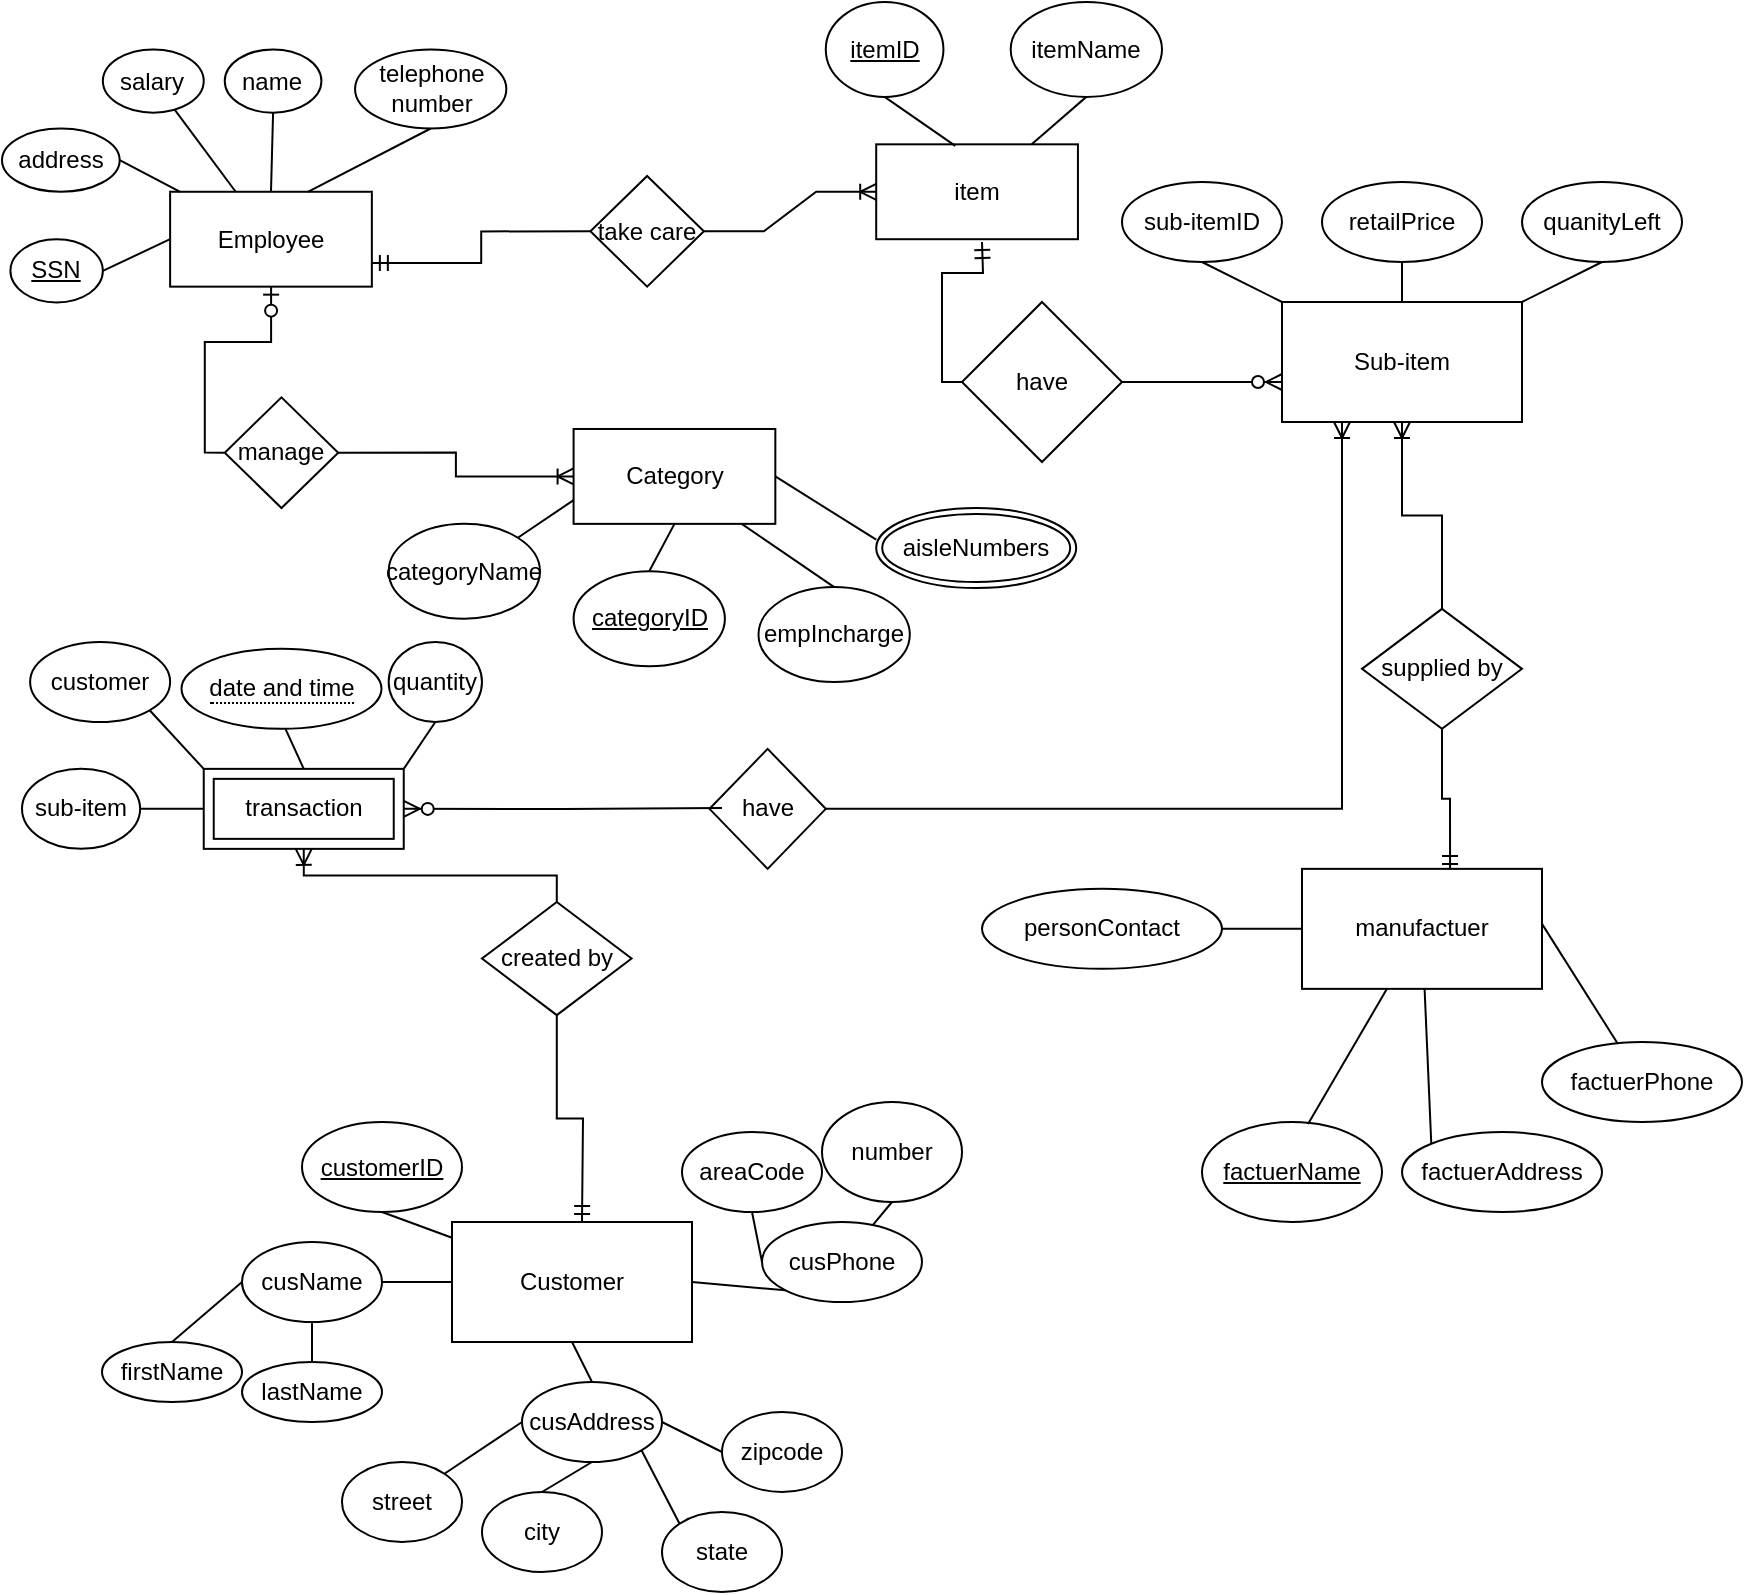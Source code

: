 <mxfile version="20.8.23" type="github">
  <diagram name="Page-1" id="Hb8jT13U7dK3vNpKudgU">
    <mxGraphModel dx="1853" dy="621" grid="1" gridSize="10" guides="1" tooltips="1" connect="1" arrows="1" fold="1" page="1" pageScale="1" pageWidth="827" pageHeight="1169" math="0" shadow="0">
      <root>
        <mxCell id="0" />
        <mxCell id="1" parent="0" />
        <mxCell id="pVPWwBX25Paq45T395zx-11" value="" style="group" parent="1" vertex="1" connectable="0">
          <mxGeometry x="-250" y="100" width="280" height="140" as="geometry" />
        </mxCell>
        <mxCell id="pVPWwBX25Paq45T395zx-3" value="Sub-item" style="rounded=0;whiteSpace=wrap;html=1;" parent="pVPWwBX25Paq45T395zx-11" vertex="1">
          <mxGeometry x="80" y="60" width="120" height="60" as="geometry" />
        </mxCell>
        <mxCell id="pVPWwBX25Paq45T395zx-4" value="sub-itemID" style="ellipse;whiteSpace=wrap;html=1;" parent="pVPWwBX25Paq45T395zx-11" vertex="1">
          <mxGeometry width="80" height="40" as="geometry" />
        </mxCell>
        <mxCell id="pVPWwBX25Paq45T395zx-6" value="retailPrice" style="ellipse;whiteSpace=wrap;html=1;" parent="pVPWwBX25Paq45T395zx-11" vertex="1">
          <mxGeometry x="100" width="80" height="40" as="geometry" />
        </mxCell>
        <mxCell id="pVPWwBX25Paq45T395zx-7" value="quanityLeft" style="ellipse;whiteSpace=wrap;html=1;" parent="pVPWwBX25Paq45T395zx-11" vertex="1">
          <mxGeometry x="200" width="80" height="40" as="geometry" />
        </mxCell>
        <mxCell id="pVPWwBX25Paq45T395zx-8" value="" style="endArrow=none;html=1;rounded=0;exitX=0.5;exitY=1;exitDx=0;exitDy=0;entryX=0;entryY=0;entryDx=0;entryDy=0;" parent="pVPWwBX25Paq45T395zx-11" source="pVPWwBX25Paq45T395zx-4" target="pVPWwBX25Paq45T395zx-3" edge="1">
          <mxGeometry width="50" height="50" relative="1" as="geometry">
            <mxPoint x="210" y="20" as="sourcePoint" />
            <mxPoint x="260" y="-30" as="targetPoint" />
          </mxGeometry>
        </mxCell>
        <mxCell id="pVPWwBX25Paq45T395zx-9" value="" style="endArrow=none;html=1;rounded=0;exitX=0.5;exitY=1;exitDx=0;exitDy=0;" parent="pVPWwBX25Paq45T395zx-11" source="pVPWwBX25Paq45T395zx-6" target="pVPWwBX25Paq45T395zx-3" edge="1">
          <mxGeometry width="50" height="50" relative="1" as="geometry">
            <mxPoint x="210" y="20" as="sourcePoint" />
            <mxPoint x="260" y="-30" as="targetPoint" />
          </mxGeometry>
        </mxCell>
        <mxCell id="pVPWwBX25Paq45T395zx-10" value="" style="endArrow=none;html=1;rounded=0;exitX=1;exitY=0;exitDx=0;exitDy=0;entryX=0.5;entryY=1;entryDx=0;entryDy=0;" parent="pVPWwBX25Paq45T395zx-11" source="pVPWwBX25Paq45T395zx-3" target="pVPWwBX25Paq45T395zx-7" edge="1">
          <mxGeometry width="50" height="50" relative="1" as="geometry">
            <mxPoint x="210" y="20" as="sourcePoint" />
            <mxPoint x="260" y="-30" as="targetPoint" />
          </mxGeometry>
        </mxCell>
        <mxCell id="0UYlGUulBKd7WWGCyMar-32" value="" style="group" parent="1" vertex="1" connectable="0">
          <mxGeometry x="-760.0" y="560" width="430" height="245" as="geometry" />
        </mxCell>
        <mxCell id="0UYlGUulBKd7WWGCyMar-1" value="Customer" style="rounded=0;whiteSpace=wrap;html=1;" parent="0UYlGUulBKd7WWGCyMar-32" vertex="1">
          <mxGeometry x="175" y="60" width="120" height="60" as="geometry" />
        </mxCell>
        <mxCell id="0UYlGUulBKd7WWGCyMar-2" value="&lt;u&gt;customerID&lt;/u&gt;" style="ellipse;whiteSpace=wrap;html=1;" parent="0UYlGUulBKd7WWGCyMar-32" vertex="1">
          <mxGeometry x="100" y="10" width="80" height="45" as="geometry" />
        </mxCell>
        <mxCell id="0UYlGUulBKd7WWGCyMar-3" value="cusName" style="ellipse;whiteSpace=wrap;html=1;" parent="0UYlGUulBKd7WWGCyMar-32" vertex="1">
          <mxGeometry x="70" y="70" width="70" height="40" as="geometry" />
        </mxCell>
        <mxCell id="0UYlGUulBKd7WWGCyMar-5" value="cusAddress" style="ellipse;whiteSpace=wrap;html=1;" parent="0UYlGUulBKd7WWGCyMar-32" vertex="1">
          <mxGeometry x="210" y="140" width="70" height="40" as="geometry" />
        </mxCell>
        <mxCell id="0UYlGUulBKd7WWGCyMar-6" value="cusPhone" style="ellipse;whiteSpace=wrap;html=1;" parent="0UYlGUulBKd7WWGCyMar-32" vertex="1">
          <mxGeometry x="330" y="60" width="80" height="40" as="geometry" />
        </mxCell>
        <mxCell id="0UYlGUulBKd7WWGCyMar-8" value="" style="endArrow=none;html=1;rounded=0;exitX=1;exitY=0.5;exitDx=0;exitDy=0;entryX=0;entryY=0.5;entryDx=0;entryDy=0;" parent="0UYlGUulBKd7WWGCyMar-32" source="0UYlGUulBKd7WWGCyMar-3" target="0UYlGUulBKd7WWGCyMar-1" edge="1">
          <mxGeometry width="50" height="50" relative="1" as="geometry">
            <mxPoint x="120" y="-70" as="sourcePoint" />
            <mxPoint x="170" y="-120" as="targetPoint" />
          </mxGeometry>
        </mxCell>
        <mxCell id="0UYlGUulBKd7WWGCyMar-10" value="" style="endArrow=none;html=1;rounded=0;exitX=0.5;exitY=1;exitDx=0;exitDy=0;" parent="0UYlGUulBKd7WWGCyMar-32" source="0UYlGUulBKd7WWGCyMar-2" target="0UYlGUulBKd7WWGCyMar-1" edge="1">
          <mxGeometry width="50" height="50" relative="1" as="geometry">
            <mxPoint x="120" y="-70" as="sourcePoint" />
            <mxPoint x="170" y="-120" as="targetPoint" />
          </mxGeometry>
        </mxCell>
        <mxCell id="0UYlGUulBKd7WWGCyMar-12" value="" style="endArrow=none;html=1;rounded=0;exitX=0.5;exitY=0;exitDx=0;exitDy=0;entryX=0.5;entryY=1;entryDx=0;entryDy=0;" parent="0UYlGUulBKd7WWGCyMar-32" source="0UYlGUulBKd7WWGCyMar-5" target="0UYlGUulBKd7WWGCyMar-1" edge="1">
          <mxGeometry width="50" height="50" relative="1" as="geometry">
            <mxPoint x="120" y="-70" as="sourcePoint" />
            <mxPoint x="170" y="-120" as="targetPoint" />
          </mxGeometry>
        </mxCell>
        <mxCell id="0UYlGUulBKd7WWGCyMar-13" value="" style="endArrow=none;html=1;rounded=0;entryX=1;entryY=0.5;entryDx=0;entryDy=0;exitX=0;exitY=1;exitDx=0;exitDy=0;" parent="0UYlGUulBKd7WWGCyMar-32" source="0UYlGUulBKd7WWGCyMar-6" target="0UYlGUulBKd7WWGCyMar-1" edge="1">
          <mxGeometry width="50" height="50" relative="1" as="geometry">
            <mxPoint x="340" y="90" as="sourcePoint" />
            <mxPoint x="170" y="-120" as="targetPoint" />
          </mxGeometry>
        </mxCell>
        <mxCell id="0UYlGUulBKd7WWGCyMar-14" value="firstName" style="ellipse;whiteSpace=wrap;html=1;" parent="0UYlGUulBKd7WWGCyMar-32" vertex="1">
          <mxGeometry y="120" width="70" height="30" as="geometry" />
        </mxCell>
        <mxCell id="0UYlGUulBKd7WWGCyMar-16" value="lastName" style="ellipse;whiteSpace=wrap;html=1;" parent="0UYlGUulBKd7WWGCyMar-32" vertex="1">
          <mxGeometry x="70" y="130" width="70" height="30" as="geometry" />
        </mxCell>
        <mxCell id="0UYlGUulBKd7WWGCyMar-17" value="" style="endArrow=none;html=1;rounded=0;exitX=0.5;exitY=0;exitDx=0;exitDy=0;entryX=0;entryY=0.5;entryDx=0;entryDy=0;" parent="0UYlGUulBKd7WWGCyMar-32" source="0UYlGUulBKd7WWGCyMar-14" target="0UYlGUulBKd7WWGCyMar-3" edge="1">
          <mxGeometry width="50" height="50" relative="1" as="geometry">
            <mxPoint x="120" y="-70" as="sourcePoint" />
            <mxPoint x="170" y="-120" as="targetPoint" />
          </mxGeometry>
        </mxCell>
        <mxCell id="0UYlGUulBKd7WWGCyMar-18" value="" style="endArrow=none;html=1;rounded=0;entryX=0.5;entryY=1;entryDx=0;entryDy=0;" parent="0UYlGUulBKd7WWGCyMar-32" source="0UYlGUulBKd7WWGCyMar-16" target="0UYlGUulBKd7WWGCyMar-3" edge="1">
          <mxGeometry width="50" height="50" relative="1" as="geometry">
            <mxPoint x="120" y="-70" as="sourcePoint" />
            <mxPoint x="170" y="-120" as="targetPoint" />
          </mxGeometry>
        </mxCell>
        <mxCell id="0UYlGUulBKd7WWGCyMar-19" value="street" style="ellipse;whiteSpace=wrap;html=1;" parent="0UYlGUulBKd7WWGCyMar-32" vertex="1">
          <mxGeometry x="120" y="180" width="60" height="40" as="geometry" />
        </mxCell>
        <mxCell id="0UYlGUulBKd7WWGCyMar-20" value="city" style="ellipse;whiteSpace=wrap;html=1;" parent="0UYlGUulBKd7WWGCyMar-32" vertex="1">
          <mxGeometry x="190" y="195" width="60" height="40" as="geometry" />
        </mxCell>
        <mxCell id="0UYlGUulBKd7WWGCyMar-21" value="state" style="ellipse;whiteSpace=wrap;html=1;" parent="0UYlGUulBKd7WWGCyMar-32" vertex="1">
          <mxGeometry x="280" y="205" width="60" height="40" as="geometry" />
        </mxCell>
        <mxCell id="0UYlGUulBKd7WWGCyMar-23" value="zipcode" style="ellipse;whiteSpace=wrap;html=1;" parent="0UYlGUulBKd7WWGCyMar-32" vertex="1">
          <mxGeometry x="310" y="155" width="60" height="40" as="geometry" />
        </mxCell>
        <mxCell id="0UYlGUulBKd7WWGCyMar-24" value="" style="endArrow=none;html=1;rounded=0;exitX=0;exitY=0;exitDx=0;exitDy=0;entryX=1;entryY=1;entryDx=0;entryDy=0;" parent="0UYlGUulBKd7WWGCyMar-32" source="0UYlGUulBKd7WWGCyMar-21" target="0UYlGUulBKd7WWGCyMar-5" edge="1">
          <mxGeometry width="50" height="50" relative="1" as="geometry">
            <mxPoint x="120" y="130" as="sourcePoint" />
            <mxPoint x="270" y="180" as="targetPoint" />
          </mxGeometry>
        </mxCell>
        <mxCell id="0UYlGUulBKd7WWGCyMar-25" value="" style="endArrow=none;html=1;rounded=0;exitX=0.5;exitY=0;exitDx=0;exitDy=0;entryX=0.5;entryY=1;entryDx=0;entryDy=0;" parent="0UYlGUulBKd7WWGCyMar-32" source="0UYlGUulBKd7WWGCyMar-20" target="0UYlGUulBKd7WWGCyMar-5" edge="1">
          <mxGeometry width="50" height="50" relative="1" as="geometry">
            <mxPoint x="120" y="130" as="sourcePoint" />
            <mxPoint x="170" y="80" as="targetPoint" />
          </mxGeometry>
        </mxCell>
        <mxCell id="0UYlGUulBKd7WWGCyMar-26" value="" style="endArrow=none;html=1;rounded=0;entryX=0;entryY=0.5;entryDx=0;entryDy=0;" parent="0UYlGUulBKd7WWGCyMar-32" source="0UYlGUulBKd7WWGCyMar-19" target="0UYlGUulBKd7WWGCyMar-5" edge="1">
          <mxGeometry width="50" height="50" relative="1" as="geometry">
            <mxPoint x="120" y="130" as="sourcePoint" />
            <mxPoint x="170" y="80" as="targetPoint" />
          </mxGeometry>
        </mxCell>
        <mxCell id="0UYlGUulBKd7WWGCyMar-27" value="" style="endArrow=none;html=1;rounded=0;exitX=0;exitY=0.5;exitDx=0;exitDy=0;entryX=1;entryY=0.5;entryDx=0;entryDy=0;" parent="0UYlGUulBKd7WWGCyMar-32" source="0UYlGUulBKd7WWGCyMar-23" target="0UYlGUulBKd7WWGCyMar-5" edge="1">
          <mxGeometry width="50" height="50" relative="1" as="geometry">
            <mxPoint x="120" y="130" as="sourcePoint" />
            <mxPoint x="170" y="80" as="targetPoint" />
          </mxGeometry>
        </mxCell>
        <mxCell id="0UYlGUulBKd7WWGCyMar-28" value="areaCode" style="ellipse;whiteSpace=wrap;html=1;" parent="0UYlGUulBKd7WWGCyMar-32" vertex="1">
          <mxGeometry x="290" y="15" width="70" height="40" as="geometry" />
        </mxCell>
        <mxCell id="0UYlGUulBKd7WWGCyMar-29" value="number" style="ellipse;whiteSpace=wrap;html=1;" parent="0UYlGUulBKd7WWGCyMar-32" vertex="1">
          <mxGeometry x="360" width="70" height="50" as="geometry" />
        </mxCell>
        <mxCell id="0UYlGUulBKd7WWGCyMar-30" value="" style="endArrow=none;html=1;rounded=0;exitX=0.5;exitY=1;exitDx=0;exitDy=0;entryX=0;entryY=0.5;entryDx=0;entryDy=0;" parent="0UYlGUulBKd7WWGCyMar-32" source="0UYlGUulBKd7WWGCyMar-28" target="0UYlGUulBKd7WWGCyMar-6" edge="1">
          <mxGeometry width="50" height="50" relative="1" as="geometry">
            <mxPoint x="120" y="130" as="sourcePoint" />
            <mxPoint x="170" y="80" as="targetPoint" />
          </mxGeometry>
        </mxCell>
        <mxCell id="0UYlGUulBKd7WWGCyMar-31" value="" style="endArrow=none;html=1;rounded=0;exitX=0.5;exitY=1;exitDx=0;exitDy=0;" parent="0UYlGUulBKd7WWGCyMar-32" source="0UYlGUulBKd7WWGCyMar-29" target="0UYlGUulBKd7WWGCyMar-6" edge="1">
          <mxGeometry width="50" height="50" relative="1" as="geometry">
            <mxPoint x="120" y="130" as="sourcePoint" />
            <mxPoint x="170" y="80" as="targetPoint" />
          </mxGeometry>
        </mxCell>
        <mxCell id="_CNHDKaY29BKCdkUsdy_-1" value="Employee&lt;br&gt;" style="rounded=0;whiteSpace=wrap;html=1;movable=0;resizable=0;rotatable=0;deletable=0;editable=0;locked=1;connectable=0;" parent="1" vertex="1">
          <mxGeometry x="-725.942" y="104.884" width="100.87" height="47.442" as="geometry" />
        </mxCell>
        <mxCell id="_CNHDKaY29BKCdkUsdy_-2" value="&lt;u&gt;SSN&lt;/u&gt;" style="ellipse;whiteSpace=wrap;html=1;movable=0;resizable=0;rotatable=0;deletable=0;editable=0;locked=1;connectable=0;" parent="1" vertex="1">
          <mxGeometry x="-805.797" y="128.605" width="46.232" height="31.628" as="geometry" />
        </mxCell>
        <mxCell id="_CNHDKaY29BKCdkUsdy_-3" value="salary&lt;br&gt;" style="ellipse;whiteSpace=wrap;html=1;movable=0;resizable=0;rotatable=0;deletable=0;editable=0;locked=1;connectable=0;" parent="1" vertex="1">
          <mxGeometry x="-759.565" y="33.721" width="50.435" height="31.628" as="geometry" />
        </mxCell>
        <mxCell id="_CNHDKaY29BKCdkUsdy_-4" value="name" style="ellipse;whiteSpace=wrap;html=1;movable=0;resizable=0;rotatable=0;deletable=0;editable=0;locked=1;connectable=0;" parent="1" vertex="1">
          <mxGeometry x="-698.623" y="33.721" width="48.333" height="31.628" as="geometry" />
        </mxCell>
        <mxCell id="_CNHDKaY29BKCdkUsdy_-5" value="telephone &lt;br&gt;number" style="ellipse;whiteSpace=wrap;html=1;movable=0;resizable=0;rotatable=0;deletable=0;editable=0;locked=1;connectable=0;" parent="1" vertex="1">
          <mxGeometry x="-633.478" y="33.721" width="75.652" height="39.535" as="geometry" />
        </mxCell>
        <mxCell id="_CNHDKaY29BKCdkUsdy_-6" value="address" style="ellipse;whiteSpace=wrap;html=1;movable=0;resizable=0;rotatable=0;deletable=0;editable=0;locked=1;connectable=0;" parent="1" vertex="1">
          <mxGeometry x="-810" y="73.256" width="58.841" height="31.628" as="geometry" />
        </mxCell>
        <mxCell id="_CNHDKaY29BKCdkUsdy_-26" value="" style="endArrow=none;html=1;rounded=0;exitX=1;exitY=0.5;exitDx=0;exitDy=0;entryX=0;entryY=0.5;entryDx=0;entryDy=0;movable=0;resizable=0;rotatable=0;deletable=0;editable=0;locked=1;connectable=0;" parent="1" source="_CNHDKaY29BKCdkUsdy_-2" target="_CNHDKaY29BKCdkUsdy_-1" edge="1">
          <mxGeometry width="50" height="50" relative="1" as="geometry">
            <mxPoint x="-381.304" y="231.395" as="sourcePoint" />
            <mxPoint x="-339.275" y="191.86" as="targetPoint" />
          </mxGeometry>
        </mxCell>
        <mxCell id="_CNHDKaY29BKCdkUsdy_-27" value="" style="endArrow=none;html=1;rounded=0;exitX=1;exitY=0.5;exitDx=0;exitDy=0;movable=0;resizable=0;rotatable=0;deletable=0;editable=0;locked=1;connectable=0;" parent="1" source="_CNHDKaY29BKCdkUsdy_-6" target="_CNHDKaY29BKCdkUsdy_-1" edge="1">
          <mxGeometry width="50" height="50" relative="1" as="geometry">
            <mxPoint x="-381.304" y="231.395" as="sourcePoint" />
            <mxPoint x="-339.275" y="191.86" as="targetPoint" />
          </mxGeometry>
        </mxCell>
        <mxCell id="_CNHDKaY29BKCdkUsdy_-29" value="" style="endArrow=none;html=1;rounded=0;movable=0;resizable=0;rotatable=0;deletable=0;editable=0;locked=1;connectable=0;" parent="1" source="_CNHDKaY29BKCdkUsdy_-3" target="_CNHDKaY29BKCdkUsdy_-1" edge="1">
          <mxGeometry width="50" height="50" relative="1" as="geometry">
            <mxPoint x="-381.304" y="231.395" as="sourcePoint" />
            <mxPoint x="-339.275" y="191.86" as="targetPoint" />
          </mxGeometry>
        </mxCell>
        <mxCell id="_CNHDKaY29BKCdkUsdy_-30" value="" style="endArrow=none;html=1;rounded=0;exitX=0.5;exitY=1;exitDx=0;exitDy=0;entryX=0.5;entryY=0;entryDx=0;entryDy=0;movable=0;resizable=0;rotatable=0;deletable=0;editable=0;locked=1;connectable=0;" parent="1" source="_CNHDKaY29BKCdkUsdy_-4" target="_CNHDKaY29BKCdkUsdy_-1" edge="1">
          <mxGeometry width="50" height="50" relative="1" as="geometry">
            <mxPoint x="-381.304" y="231.395" as="sourcePoint" />
            <mxPoint x="-339.275" y="191.86" as="targetPoint" />
          </mxGeometry>
        </mxCell>
        <mxCell id="_CNHDKaY29BKCdkUsdy_-31" value="" style="endArrow=none;html=1;rounded=0;entryX=0.683;entryY=0;entryDx=0;entryDy=0;entryPerimeter=0;exitX=0.5;exitY=1;exitDx=0;exitDy=0;movable=0;resizable=0;rotatable=0;deletable=0;editable=0;locked=1;connectable=0;" parent="1" source="_CNHDKaY29BKCdkUsdy_-5" target="_CNHDKaY29BKCdkUsdy_-1" edge="1">
          <mxGeometry width="50" height="50" relative="1" as="geometry">
            <mxPoint x="-608.261" y="73.256" as="sourcePoint" />
            <mxPoint x="-339.275" y="191.86" as="targetPoint" />
          </mxGeometry>
        </mxCell>
        <mxCell id="_CNHDKaY29BKCdkUsdy_-32" value="Category" style="rounded=0;whiteSpace=wrap;html=1;movable=0;resizable=0;rotatable=0;deletable=0;editable=0;locked=1;connectable=0;" parent="1" vertex="1">
          <mxGeometry x="-524.203" y="223.488" width="100.87" height="47.442" as="geometry" />
        </mxCell>
        <mxCell id="_CNHDKaY29BKCdkUsdy_-33" value="&lt;u&gt;categoryID&lt;/u&gt;" style="ellipse;whiteSpace=wrap;html=1;movable=0;resizable=0;rotatable=0;deletable=0;editable=0;locked=1;connectable=0;" parent="1" vertex="1">
          <mxGeometry x="-524.203" y="294.651" width="75.652" height="47.442" as="geometry" />
        </mxCell>
        <mxCell id="_CNHDKaY29BKCdkUsdy_-34" value="categoryName" style="ellipse;whiteSpace=wrap;html=1;movable=0;resizable=0;rotatable=0;deletable=0;editable=0;locked=1;connectable=0;" parent="1" vertex="1">
          <mxGeometry x="-616.667" y="270.93" width="75.652" height="47.442" as="geometry" />
        </mxCell>
        <mxCell id="_CNHDKaY29BKCdkUsdy_-35" value="empIncharge" style="ellipse;whiteSpace=wrap;html=1;movable=0;resizable=0;rotatable=0;deletable=0;editable=0;locked=1;connectable=0;" parent="1" vertex="1">
          <mxGeometry x="-431.739" y="302.558" width="75.652" height="47.442" as="geometry" />
        </mxCell>
        <mxCell id="_CNHDKaY29BKCdkUsdy_-41" value="" style="endArrow=none;html=1;rounded=0;exitX=1;exitY=0;exitDx=0;exitDy=0;entryX=0;entryY=0.75;entryDx=0;entryDy=0;movable=0;resizable=0;rotatable=0;deletable=0;editable=0;locked=1;connectable=0;" parent="1" source="_CNHDKaY29BKCdkUsdy_-34" target="_CNHDKaY29BKCdkUsdy_-32" edge="1">
          <mxGeometry width="50" height="50" relative="1" as="geometry">
            <mxPoint x="-448.551" y="357.907" as="sourcePoint" />
            <mxPoint x="-406.522" y="318.372" as="targetPoint" />
          </mxGeometry>
        </mxCell>
        <mxCell id="_CNHDKaY29BKCdkUsdy_-43" value="" style="endArrow=none;html=1;rounded=0;exitX=0.5;exitY=0;exitDx=0;exitDy=0;entryX=0.5;entryY=1;entryDx=0;entryDy=0;movable=0;resizable=0;rotatable=0;deletable=0;editable=0;locked=1;connectable=0;" parent="1" source="_CNHDKaY29BKCdkUsdy_-33" target="_CNHDKaY29BKCdkUsdy_-32" edge="1">
          <mxGeometry width="50" height="50" relative="1" as="geometry">
            <mxPoint x="-448.551" y="357.907" as="sourcePoint" />
            <mxPoint x="-406.522" y="318.372" as="targetPoint" />
          </mxGeometry>
        </mxCell>
        <mxCell id="_CNHDKaY29BKCdkUsdy_-44" value="" style="endArrow=none;html=1;rounded=0;exitX=0.5;exitY=0;exitDx=0;exitDy=0;movable=0;resizable=0;rotatable=0;deletable=0;editable=0;locked=1;connectable=0;" parent="1" source="_CNHDKaY29BKCdkUsdy_-35" edge="1">
          <mxGeometry width="50" height="50" relative="1" as="geometry">
            <mxPoint x="-448.551" y="357.907" as="sourcePoint" />
            <mxPoint x="-440.145" y="270.93" as="targetPoint" />
          </mxGeometry>
        </mxCell>
        <mxCell id="_CNHDKaY29BKCdkUsdy_-45" value="" style="endArrow=none;html=1;rounded=0;exitX=0;exitY=0.5;exitDx=0;exitDy=0;entryX=1;entryY=0.5;entryDx=0;entryDy=0;movable=0;resizable=0;rotatable=0;deletable=0;editable=0;locked=1;connectable=0;" parent="1" target="_CNHDKaY29BKCdkUsdy_-32" edge="1">
          <mxGeometry width="50" height="50" relative="1" as="geometry">
            <mxPoint x="-372.899" y="278.837" as="sourcePoint" />
            <mxPoint x="-406.522" y="318.372" as="targetPoint" />
          </mxGeometry>
        </mxCell>
        <mxCell id="_CNHDKaY29BKCdkUsdy_-46" value="manage" style="rhombus;whiteSpace=wrap;html=1;movable=0;resizable=0;rotatable=0;deletable=0;editable=0;locked=1;connectable=0;" parent="1" vertex="1">
          <mxGeometry x="-698.623" y="207.674" width="56.739" height="55.349" as="geometry" />
        </mxCell>
        <mxCell id="_CNHDKaY29BKCdkUsdy_-47" value="" style="edgeStyle=orthogonalEdgeStyle;fontSize=12;html=1;endArrow=ERoneToMany;rounded=0;exitX=1;exitY=0.5;exitDx=0;exitDy=0;entryX=0;entryY=0.5;entryDx=0;entryDy=0;movable=0;resizable=0;rotatable=0;deletable=0;editable=0;locked=1;connectable=0;" parent="1" source="_CNHDKaY29BKCdkUsdy_-46" target="_CNHDKaY29BKCdkUsdy_-32" edge="1">
          <mxGeometry width="100" height="100" relative="1" as="geometry">
            <mxPoint x="-406.522" y="215.581" as="sourcePoint" />
            <mxPoint x="-583.043" y="247.209" as="targetPoint" />
            <Array as="points">
              <mxPoint x="-583.043" y="235.349" />
              <mxPoint x="-583.043" y="247.209" />
            </Array>
          </mxGeometry>
        </mxCell>
        <mxCell id="_CNHDKaY29BKCdkUsdy_-53" value="" style="edgeStyle=orthogonalEdgeStyle;fontSize=12;html=1;endArrow=ERzeroToOne;endFill=1;rounded=0;exitX=0;exitY=0.5;exitDx=0;exitDy=0;movable=0;resizable=0;rotatable=0;deletable=0;editable=0;locked=1;connectable=0;" parent="1" source="_CNHDKaY29BKCdkUsdy_-46" target="_CNHDKaY29BKCdkUsdy_-1" edge="1">
          <mxGeometry width="100" height="100" relative="1" as="geometry">
            <mxPoint x="-406.522" y="278.837" as="sourcePoint" />
            <mxPoint x="-322.464" y="199.767" as="targetPoint" />
          </mxGeometry>
        </mxCell>
        <mxCell id="_CNHDKaY29BKCdkUsdy_-54" value="item" style="rounded=0;whiteSpace=wrap;html=1;movable=0;resizable=0;rotatable=0;deletable=0;editable=0;locked=1;connectable=0;" parent="1" vertex="1">
          <mxGeometry x="-372.899" y="81.163" width="100.87" height="47.442" as="geometry" />
        </mxCell>
        <mxCell id="_CNHDKaY29BKCdkUsdy_-55" value="itemName" style="ellipse;whiteSpace=wrap;html=1;movable=0;resizable=0;rotatable=0;deletable=0;editable=0;locked=1;connectable=0;" parent="1" vertex="1">
          <mxGeometry x="-305.652" y="10" width="75.652" height="47.442" as="geometry" />
        </mxCell>
        <mxCell id="_CNHDKaY29BKCdkUsdy_-56" value="&lt;u&gt;itemID&lt;/u&gt;" style="ellipse;whiteSpace=wrap;html=1;movable=0;resizable=0;rotatable=0;deletable=0;editable=0;locked=1;connectable=0;" parent="1" vertex="1">
          <mxGeometry x="-398.116" y="10" width="58.841" height="47.442" as="geometry" />
        </mxCell>
        <mxCell id="_CNHDKaY29BKCdkUsdy_-57" value="" style="endArrow=none;html=1;rounded=0;entryX=0.5;entryY=1;entryDx=0;entryDy=0;exitX=0.392;exitY=0.017;exitDx=0;exitDy=0;exitPerimeter=0;movable=0;resizable=0;rotatable=0;deletable=0;editable=0;locked=1;connectable=0;" parent="1" source="_CNHDKaY29BKCdkUsdy_-54" target="_CNHDKaY29BKCdkUsdy_-56" edge="1">
          <mxGeometry width="50" height="50" relative="1" as="geometry">
            <mxPoint x="-381.304" y="255.116" as="sourcePoint" />
            <mxPoint x="-339.275" y="215.581" as="targetPoint" />
          </mxGeometry>
        </mxCell>
        <mxCell id="_CNHDKaY29BKCdkUsdy_-61" value="" style="endArrow=none;html=1;rounded=0;entryX=0.5;entryY=1;entryDx=0;entryDy=0;movable=0;resizable=0;rotatable=0;deletable=0;editable=0;locked=1;connectable=0;" parent="1" source="_CNHDKaY29BKCdkUsdy_-54" target="_CNHDKaY29BKCdkUsdy_-55" edge="1">
          <mxGeometry width="50" height="50" relative="1" as="geometry">
            <mxPoint x="-381.304" y="255.116" as="sourcePoint" />
            <mxPoint x="-339.275" y="215.581" as="targetPoint" />
          </mxGeometry>
        </mxCell>
        <mxCell id="_CNHDKaY29BKCdkUsdy_-62" value="take care" style="rhombus;whiteSpace=wrap;html=1;movable=0;resizable=0;rotatable=0;deletable=0;editable=0;locked=1;connectable=0;" parent="1" vertex="1">
          <mxGeometry x="-515.797" y="96.977" width="56.739" height="55.349" as="geometry" />
        </mxCell>
        <mxCell id="_CNHDKaY29BKCdkUsdy_-64" value="" style="edgeStyle=orthogonalEdgeStyle;fontSize=12;html=1;endArrow=ERmandOne;rounded=0;exitX=0;exitY=0.5;exitDx=0;exitDy=0;entryX=1;entryY=0.75;entryDx=0;entryDy=0;movable=0;resizable=0;rotatable=0;deletable=0;editable=0;locked=1;connectable=0;" parent="1" source="_CNHDKaY29BKCdkUsdy_-62" target="_CNHDKaY29BKCdkUsdy_-1" edge="1">
          <mxGeometry width="100" height="100" relative="1" as="geometry">
            <mxPoint x="-406.522" y="278.837" as="sourcePoint" />
            <mxPoint x="-549.42" y="168.14" as="targetPoint" />
          </mxGeometry>
        </mxCell>
        <mxCell id="_CNHDKaY29BKCdkUsdy_-65" value="" style="edgeStyle=entityRelationEdgeStyle;fontSize=12;html=1;endArrow=ERoneToMany;rounded=0;exitX=1;exitY=0.5;exitDx=0;exitDy=0;entryX=0;entryY=0.5;entryDx=0;entryDy=0;movable=0;resizable=0;rotatable=0;deletable=0;editable=0;locked=1;connectable=0;" parent="1" source="_CNHDKaY29BKCdkUsdy_-62" target="_CNHDKaY29BKCdkUsdy_-54" edge="1">
          <mxGeometry width="100" height="100" relative="1" as="geometry">
            <mxPoint x="-406.522" y="278.837" as="sourcePoint" />
            <mxPoint x="-322.464" y="199.767" as="targetPoint" />
          </mxGeometry>
        </mxCell>
        <mxCell id="tt4px9agVQ_vMArug6hS-2" value="have" style="rhombus;whiteSpace=wrap;html=1;" parent="1" vertex="1">
          <mxGeometry x="-330.0" y="160.0" width="80" height="80" as="geometry" />
        </mxCell>
        <mxCell id="tt4px9agVQ_vMArug6hS-4" value="" style="edgeStyle=entityRelationEdgeStyle;fontSize=12;html=1;endArrow=ERzeroToMany;endFill=1;rounded=0;" parent="1" edge="1">
          <mxGeometry width="100" height="100" relative="1" as="geometry">
            <mxPoint x="-250" y="200" as="sourcePoint" />
            <mxPoint x="-170" y="200" as="targetPoint" />
          </mxGeometry>
        </mxCell>
        <mxCell id="tt4px9agVQ_vMArug6hS-6" value="" style="edgeStyle=orthogonalEdgeStyle;fontSize=12;html=1;endArrow=ERmandOne;rounded=0;exitX=0;exitY=0.5;exitDx=0;exitDy=0;" parent="1" source="tt4px9agVQ_vMArug6hS-2" edge="1">
          <mxGeometry width="100" height="100" relative="1" as="geometry">
            <mxPoint x="-350" y="250" as="sourcePoint" />
            <mxPoint x="-320" y="130" as="targetPoint" />
          </mxGeometry>
        </mxCell>
        <mxCell id="tt4px9agVQ_vMArug6hS-7" value="supplied by" style="rhombus;whiteSpace=wrap;html=1;" parent="1" vertex="1">
          <mxGeometry x="-130" y="313.43" width="80" height="60" as="geometry" />
        </mxCell>
        <mxCell id="tt4px9agVQ_vMArug6hS-9" value="" style="edgeStyle=orthogonalEdgeStyle;fontSize=12;html=1;endArrow=ERoneToMany;rounded=0;entryX=0.5;entryY=1;entryDx=0;entryDy=0;exitX=0.5;exitY=0;exitDx=0;exitDy=0;" parent="1" source="tt4px9agVQ_vMArug6hS-7" target="pVPWwBX25Paq45T395zx-3" edge="1">
          <mxGeometry width="100" height="100" relative="1" as="geometry">
            <mxPoint x="-350" y="420" as="sourcePoint" />
            <mxPoint x="-250" y="320" as="targetPoint" />
          </mxGeometry>
        </mxCell>
        <mxCell id="tt4px9agVQ_vMArug6hS-10" value="" style="edgeStyle=orthogonalEdgeStyle;fontSize=12;html=1;endArrow=ERmandOne;rounded=0;exitX=0.5;exitY=1;exitDx=0;exitDy=0;entryX=0.617;entryY=0.026;entryDx=0;entryDy=0;entryPerimeter=0;" parent="1" source="tt4px9agVQ_vMArug6hS-7" target="0UYlGUulBKd7WWGCyMar-33" edge="1">
          <mxGeometry width="100" height="100" relative="1" as="geometry">
            <mxPoint x="-80" y="320" as="sourcePoint" />
            <mxPoint x="-80" y="330" as="targetPoint" />
          </mxGeometry>
        </mxCell>
        <mxCell id="tt4px9agVQ_vMArug6hS-12" value="transaction" style="shape=ext;margin=3;double=1;whiteSpace=wrap;html=1;align=center;" parent="1" vertex="1">
          <mxGeometry x="-709.13" y="393.43" width="100" height="40" as="geometry" />
        </mxCell>
        <mxCell id="tt4px9agVQ_vMArug6hS-13" value="customer" style="ellipse;whiteSpace=wrap;html=1;" parent="1" vertex="1">
          <mxGeometry x="-795.94" y="330" width="70" height="40" as="geometry" />
        </mxCell>
        <mxCell id="tt4px9agVQ_vMArug6hS-15" value="sub-item" style="ellipse;whiteSpace=wrap;html=1;" parent="1" vertex="1">
          <mxGeometry x="-800" y="393.43" width="59.06" height="40" as="geometry" />
        </mxCell>
        <mxCell id="tt4px9agVQ_vMArug6hS-16" value="quantity" style="ellipse;whiteSpace=wrap;html=1;" parent="1" vertex="1">
          <mxGeometry x="-616.67" y="330" width="46.67" height="40" as="geometry" />
        </mxCell>
        <mxCell id="tt4px9agVQ_vMArug6hS-17" value="" style="endArrow=none;html=1;rounded=0;exitX=1;exitY=1;exitDx=0;exitDy=0;entryX=0;entryY=0;entryDx=0;entryDy=0;" parent="1" source="tt4px9agVQ_vMArug6hS-13" target="tt4px9agVQ_vMArug6hS-12" edge="1">
          <mxGeometry width="50" height="50" relative="1" as="geometry">
            <mxPoint x="-330" y="480" as="sourcePoint" />
            <mxPoint x="-280" y="430" as="targetPoint" />
          </mxGeometry>
        </mxCell>
        <mxCell id="tt4px9agVQ_vMArug6hS-18" value="" style="endArrow=none;html=1;rounded=0;exitX=0.5;exitY=1;exitDx=0;exitDy=0;entryX=0.5;entryY=0;entryDx=0;entryDy=0;" parent="1" target="tt4px9agVQ_vMArug6hS-12" edge="1">
          <mxGeometry width="50" height="50" relative="1" as="geometry">
            <mxPoint x="-668.265" y="373.43" as="sourcePoint" />
            <mxPoint x="-280" y="430" as="targetPoint" />
          </mxGeometry>
        </mxCell>
        <mxCell id="tt4px9agVQ_vMArug6hS-19" value="" style="endArrow=none;html=1;rounded=0;exitX=0.5;exitY=1;exitDx=0;exitDy=0;entryX=1;entryY=0;entryDx=0;entryDy=0;" parent="1" source="tt4px9agVQ_vMArug6hS-16" target="tt4px9agVQ_vMArug6hS-12" edge="1">
          <mxGeometry width="50" height="50" relative="1" as="geometry">
            <mxPoint x="-330" y="480" as="sourcePoint" />
            <mxPoint x="-280" y="430" as="targetPoint" />
          </mxGeometry>
        </mxCell>
        <mxCell id="tt4px9agVQ_vMArug6hS-20" value="" style="endArrow=none;html=1;rounded=0;exitX=1;exitY=0.5;exitDx=0;exitDy=0;" parent="1" source="tt4px9agVQ_vMArug6hS-15" target="tt4px9agVQ_vMArug6hS-12" edge="1">
          <mxGeometry width="50" height="50" relative="1" as="geometry">
            <mxPoint x="-330" y="480" as="sourcePoint" />
            <mxPoint x="-710" y="413" as="targetPoint" />
          </mxGeometry>
        </mxCell>
        <mxCell id="tt4px9agVQ_vMArug6hS-21" value="have" style="rhombus;whiteSpace=wrap;html=1;" parent="1" vertex="1">
          <mxGeometry x="-456.24" y="383.43" width="58.12" height="60" as="geometry" />
        </mxCell>
        <mxCell id="tt4px9agVQ_vMArug6hS-22" value="" style="group" parent="1" vertex="1" connectable="0">
          <mxGeometry x="-320" y="443.43" width="380" height="176.57" as="geometry" />
        </mxCell>
        <mxCell id="0UYlGUulBKd7WWGCyMar-33" value="manufactuer" style="rounded=0;whiteSpace=wrap;html=1;" parent="tt4px9agVQ_vMArug6hS-22" vertex="1">
          <mxGeometry x="160" width="120" height="60" as="geometry" />
        </mxCell>
        <mxCell id="0UYlGUulBKd7WWGCyMar-34" value="personContact" style="ellipse;whiteSpace=wrap;html=1;" parent="tt4px9agVQ_vMArug6hS-22" vertex="1">
          <mxGeometry y="10" width="120" height="40" as="geometry" />
        </mxCell>
        <mxCell id="0UYlGUulBKd7WWGCyMar-35" value="factuerPhone" style="ellipse;whiteSpace=wrap;html=1;" parent="tt4px9agVQ_vMArug6hS-22" vertex="1">
          <mxGeometry x="280" y="86.57" width="100" height="40" as="geometry" />
        </mxCell>
        <mxCell id="0UYlGUulBKd7WWGCyMar-36" value="factuerAddress" style="ellipse;whiteSpace=wrap;html=1;" parent="tt4px9agVQ_vMArug6hS-22" vertex="1">
          <mxGeometry x="210" y="131.57" width="100" height="40" as="geometry" />
        </mxCell>
        <mxCell id="0UYlGUulBKd7WWGCyMar-37" value="&lt;u&gt;factuerName&lt;/u&gt;" style="ellipse;whiteSpace=wrap;html=1;" parent="tt4px9agVQ_vMArug6hS-22" vertex="1">
          <mxGeometry x="110" y="126.57" width="90" height="50" as="geometry" />
        </mxCell>
        <mxCell id="0UYlGUulBKd7WWGCyMar-39" value="" style="endArrow=none;html=1;rounded=0;exitX=1;exitY=0.5;exitDx=0;exitDy=0;entryX=0;entryY=0.5;entryDx=0;entryDy=0;" parent="tt4px9agVQ_vMArug6hS-22" source="0UYlGUulBKd7WWGCyMar-34" target="0UYlGUulBKd7WWGCyMar-33" edge="1">
          <mxGeometry width="50" height="50" relative="1" as="geometry">
            <mxPoint x="20" y="7.5" as="sourcePoint" />
            <mxPoint x="70" y="-42.5" as="targetPoint" />
          </mxGeometry>
        </mxCell>
        <mxCell id="0UYlGUulBKd7WWGCyMar-40" value="" style="endArrow=none;html=1;rounded=0;exitX=0.589;exitY=0.02;exitDx=0;exitDy=0;exitPerimeter=0;" parent="tt4px9agVQ_vMArug6hS-22" source="0UYlGUulBKd7WWGCyMar-37" target="0UYlGUulBKd7WWGCyMar-33" edge="1">
          <mxGeometry width="50" height="50" relative="1" as="geometry">
            <mxPoint x="20" y="7.5" as="sourcePoint" />
            <mxPoint x="190" y="66.57" as="targetPoint" />
          </mxGeometry>
        </mxCell>
        <mxCell id="0UYlGUulBKd7WWGCyMar-41" value="" style="endArrow=none;html=1;rounded=0;entryX=0;entryY=0;entryDx=0;entryDy=0;" parent="tt4px9agVQ_vMArug6hS-22" source="0UYlGUulBKd7WWGCyMar-33" target="0UYlGUulBKd7WWGCyMar-36" edge="1">
          <mxGeometry width="50" height="50" relative="1" as="geometry">
            <mxPoint x="225" y="66.57" as="sourcePoint" />
            <mxPoint x="70" y="-42.5" as="targetPoint" />
          </mxGeometry>
        </mxCell>
        <mxCell id="0UYlGUulBKd7WWGCyMar-42" value="" style="endArrow=none;html=1;rounded=0;" parent="tt4px9agVQ_vMArug6hS-22" target="0UYlGUulBKd7WWGCyMar-35" edge="1">
          <mxGeometry width="50" height="50" relative="1" as="geometry">
            <mxPoint x="280" y="27.5" as="sourcePoint" />
            <mxPoint x="70" y="-42.5" as="targetPoint" />
          </mxGeometry>
        </mxCell>
        <mxCell id="tt4px9agVQ_vMArug6hS-23" value="created by" style="rhombus;whiteSpace=wrap;html=1;" parent="1" vertex="1">
          <mxGeometry x="-570" y="460" width="74.79" height="56.57" as="geometry" />
        </mxCell>
        <mxCell id="tt4px9agVQ_vMArug6hS-24" value="" style="edgeStyle=orthogonalEdgeStyle;fontSize=12;html=1;endArrow=ERoneToMany;rounded=0;exitX=0.5;exitY=0;exitDx=0;exitDy=0;entryX=0.5;entryY=1;entryDx=0;entryDy=0;" parent="1" source="tt4px9agVQ_vMArug6hS-23" target="tt4px9agVQ_vMArug6hS-12" edge="1">
          <mxGeometry width="100" height="100" relative="1" as="geometry">
            <mxPoint x="-350" y="560" as="sourcePoint" />
            <mxPoint x="-250" y="460" as="targetPoint" />
          </mxGeometry>
        </mxCell>
        <mxCell id="tt4px9agVQ_vMArug6hS-25" value="" style="edgeStyle=orthogonalEdgeStyle;fontSize=12;html=1;endArrow=ERmandOne;rounded=0;exitX=0.5;exitY=1;exitDx=0;exitDy=0;" parent="1" source="tt4px9agVQ_vMArug6hS-23" edge="1">
          <mxGeometry width="100" height="100" relative="1" as="geometry">
            <mxPoint x="-350" y="560" as="sourcePoint" />
            <mxPoint x="-520" y="620" as="targetPoint" />
          </mxGeometry>
        </mxCell>
        <mxCell id="tt4px9agVQ_vMArug6hS-26" value="" style="edgeStyle=orthogonalEdgeStyle;fontSize=12;html=1;endArrow=ERzeroToMany;endFill=1;rounded=0;entryX=1;entryY=0.5;entryDx=0;entryDy=0;" parent="1" target="tt4px9agVQ_vMArug6hS-12" edge="1">
          <mxGeometry width="100" height="100" relative="1" as="geometry">
            <mxPoint x="-450" y="413" as="sourcePoint" />
            <mxPoint x="-250" y="370" as="targetPoint" />
          </mxGeometry>
        </mxCell>
        <mxCell id="tt4px9agVQ_vMArug6hS-27" value="" style="edgeStyle=orthogonalEdgeStyle;fontSize=12;html=1;endArrow=ERoneToMany;rounded=0;exitX=1;exitY=0.5;exitDx=0;exitDy=0;entryX=0.25;entryY=1;entryDx=0;entryDy=0;" parent="1" source="tt4px9agVQ_vMArug6hS-21" target="pVPWwBX25Paq45T395zx-3" edge="1">
          <mxGeometry width="100" height="100" relative="1" as="geometry">
            <mxPoint x="-350" y="470" as="sourcePoint" />
            <mxPoint x="-250" y="370" as="targetPoint" />
          </mxGeometry>
        </mxCell>
        <mxCell id="JDbamWAEpP4i12hajiS4-1" value="aisleNumbers" style="ellipse;shape=doubleEllipse;margin=3;whiteSpace=wrap;html=1;align=center;" vertex="1" parent="1">
          <mxGeometry x="-372.9" y="263.02" width="100" height="40" as="geometry" />
        </mxCell>
        <mxCell id="JDbamWAEpP4i12hajiS4-3" value="&lt;span style=&quot;border-bottom: 1px dotted&quot;&gt;date and time&lt;/span&gt;" style="ellipse;whiteSpace=wrap;html=1;align=center;" vertex="1" parent="1">
          <mxGeometry x="-720.25" y="333.43" width="100" height="40" as="geometry" />
        </mxCell>
      </root>
    </mxGraphModel>
  </diagram>
</mxfile>

